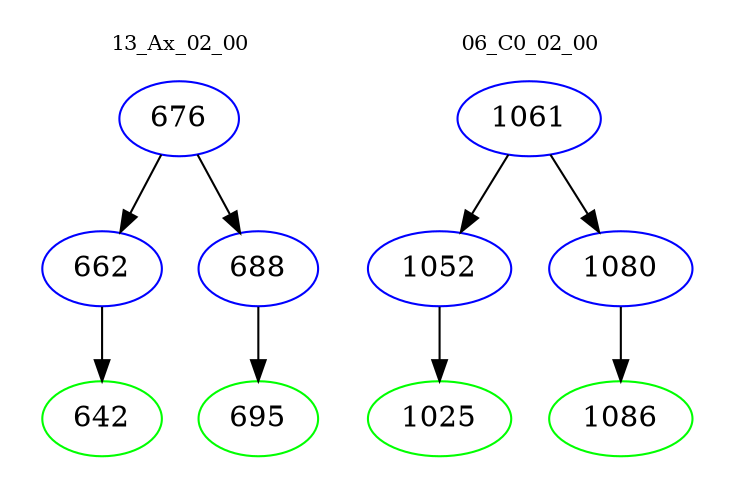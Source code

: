 digraph{
subgraph cluster_0 {
color = white
label = "13_Ax_02_00";
fontsize=10;
T0_676 [label="676", color="blue"]
T0_676 -> T0_662 [color="black"]
T0_662 [label="662", color="blue"]
T0_662 -> T0_642 [color="black"]
T0_642 [label="642", color="green"]
T0_676 -> T0_688 [color="black"]
T0_688 [label="688", color="blue"]
T0_688 -> T0_695 [color="black"]
T0_695 [label="695", color="green"]
}
subgraph cluster_1 {
color = white
label = "06_C0_02_00";
fontsize=10;
T1_1061 [label="1061", color="blue"]
T1_1061 -> T1_1052 [color="black"]
T1_1052 [label="1052", color="blue"]
T1_1052 -> T1_1025 [color="black"]
T1_1025 [label="1025", color="green"]
T1_1061 -> T1_1080 [color="black"]
T1_1080 [label="1080", color="blue"]
T1_1080 -> T1_1086 [color="black"]
T1_1086 [label="1086", color="green"]
}
}
